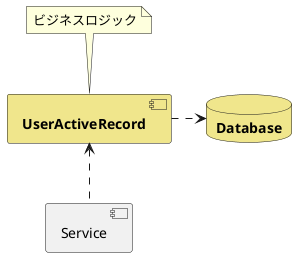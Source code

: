 @startuml

[Service] as MapperService
' ...
[**UserActiveRecord**] as MapperComponent #Khaki
database "**Database**" as MapperDatabase #Khaki {
}

MapperService .up.> MapperComponent
' ...
MapperComponent .right.> MapperDatabase

note top of MapperComponent: ビジネスロジック

@enduml

